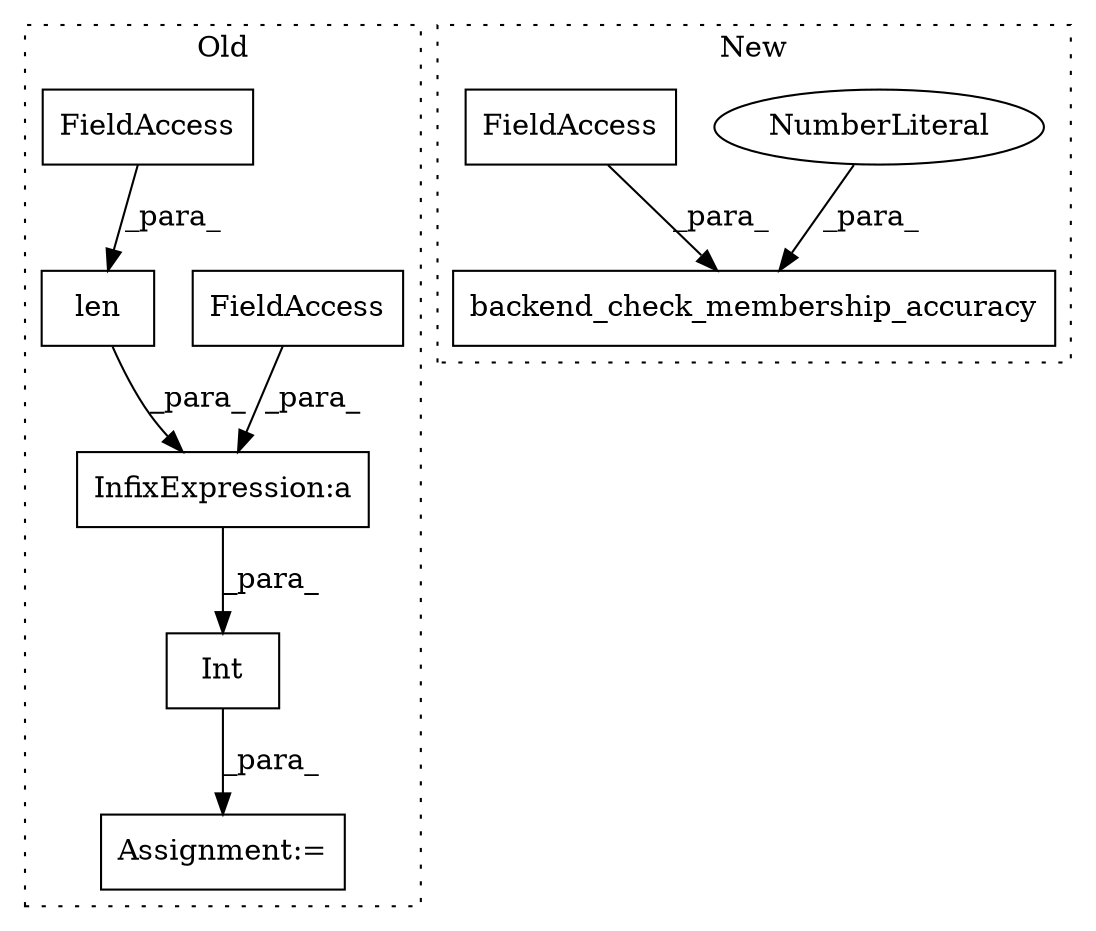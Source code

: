 digraph G {
subgraph cluster0 {
1 [label="Int" a="32" s="3756,3792" l="4,1" shape="box"];
3 [label="InfixExpression:a" a="27" s="3771" l="3" shape="box"];
5 [label="len" a="32" s="3760,3770" l="4,1" shape="box"];
6 [label="FieldAccess" a="22" s="3774" l="18" shape="box"];
8 [label="FieldAccess" a="22" s="3764" l="6" shape="box"];
9 [label="Assignment:=" a="7" s="3755" l="1" shape="box"];
label = "Old";
style="dotted";
}
subgraph cluster1 {
2 [label="backend_check_membership_accuracy" a="32" s="2653,2742" l="34,1" shape="box"];
4 [label="NumberLiteral" a="34" s="2738" l="4" shape="ellipse"];
7 [label="FieldAccess" a="22" s="2719" l="18" shape="box"];
label = "New";
style="dotted";
}
1 -> 9 [label="_para_"];
3 -> 1 [label="_para_"];
4 -> 2 [label="_para_"];
5 -> 3 [label="_para_"];
6 -> 3 [label="_para_"];
7 -> 2 [label="_para_"];
8 -> 5 [label="_para_"];
}